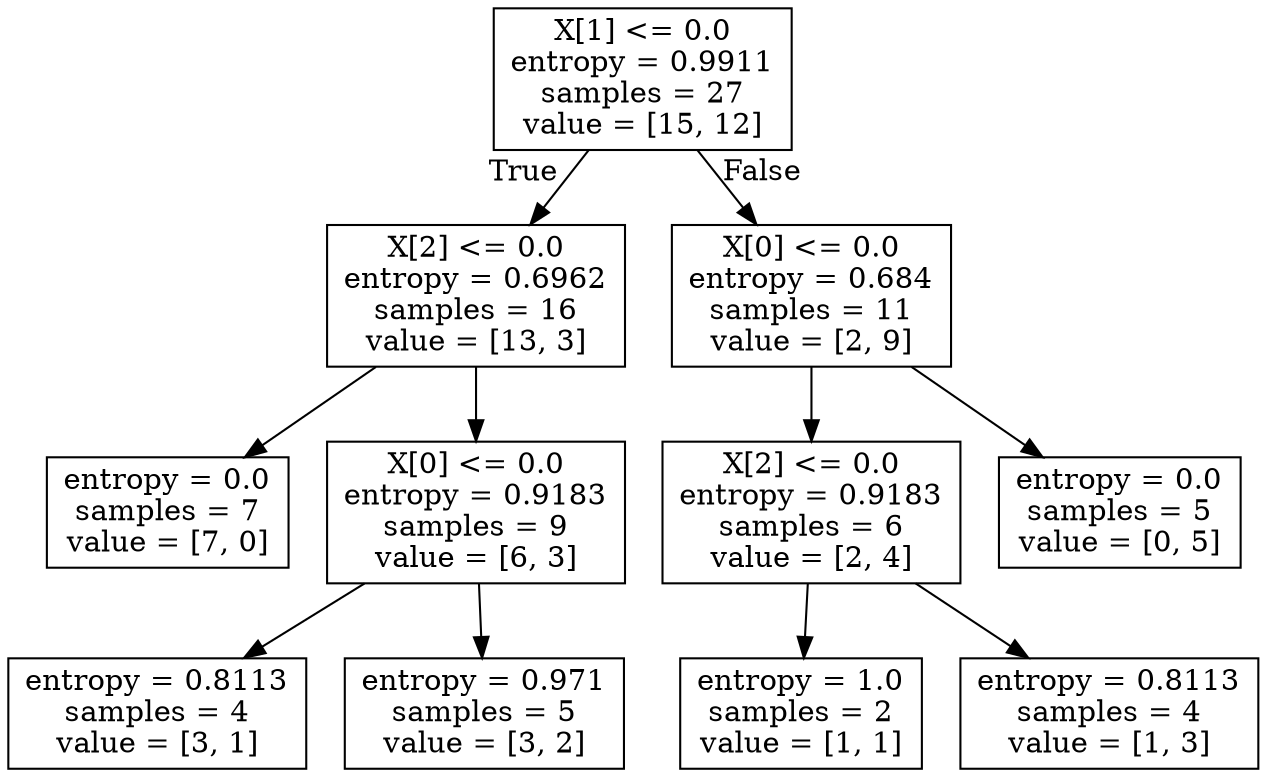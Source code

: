 digraph Tree {
node [shape=box] ;
0 [label="X[1] <= 0.0\nentropy = 0.9911\nsamples = 27\nvalue = [15, 12]"] ;
1 [label="X[2] <= 0.0\nentropy = 0.6962\nsamples = 16\nvalue = [13, 3]"] ;
0 -> 1 [labeldistance=2.5, labelangle=45, headlabel="True"] ;
2 [label="entropy = 0.0\nsamples = 7\nvalue = [7, 0]"] ;
1 -> 2 ;
3 [label="X[0] <= 0.0\nentropy = 0.9183\nsamples = 9\nvalue = [6, 3]"] ;
1 -> 3 ;
4 [label="entropy = 0.8113\nsamples = 4\nvalue = [3, 1]"] ;
3 -> 4 ;
5 [label="entropy = 0.971\nsamples = 5\nvalue = [3, 2]"] ;
3 -> 5 ;
6 [label="X[0] <= 0.0\nentropy = 0.684\nsamples = 11\nvalue = [2, 9]"] ;
0 -> 6 [labeldistance=2.5, labelangle=-45, headlabel="False"] ;
7 [label="X[2] <= 0.0\nentropy = 0.9183\nsamples = 6\nvalue = [2, 4]"] ;
6 -> 7 ;
8 [label="entropy = 1.0\nsamples = 2\nvalue = [1, 1]"] ;
7 -> 8 ;
9 [label="entropy = 0.8113\nsamples = 4\nvalue = [1, 3]"] ;
7 -> 9 ;
10 [label="entropy = 0.0\nsamples = 5\nvalue = [0, 5]"] ;
6 -> 10 ;
}
